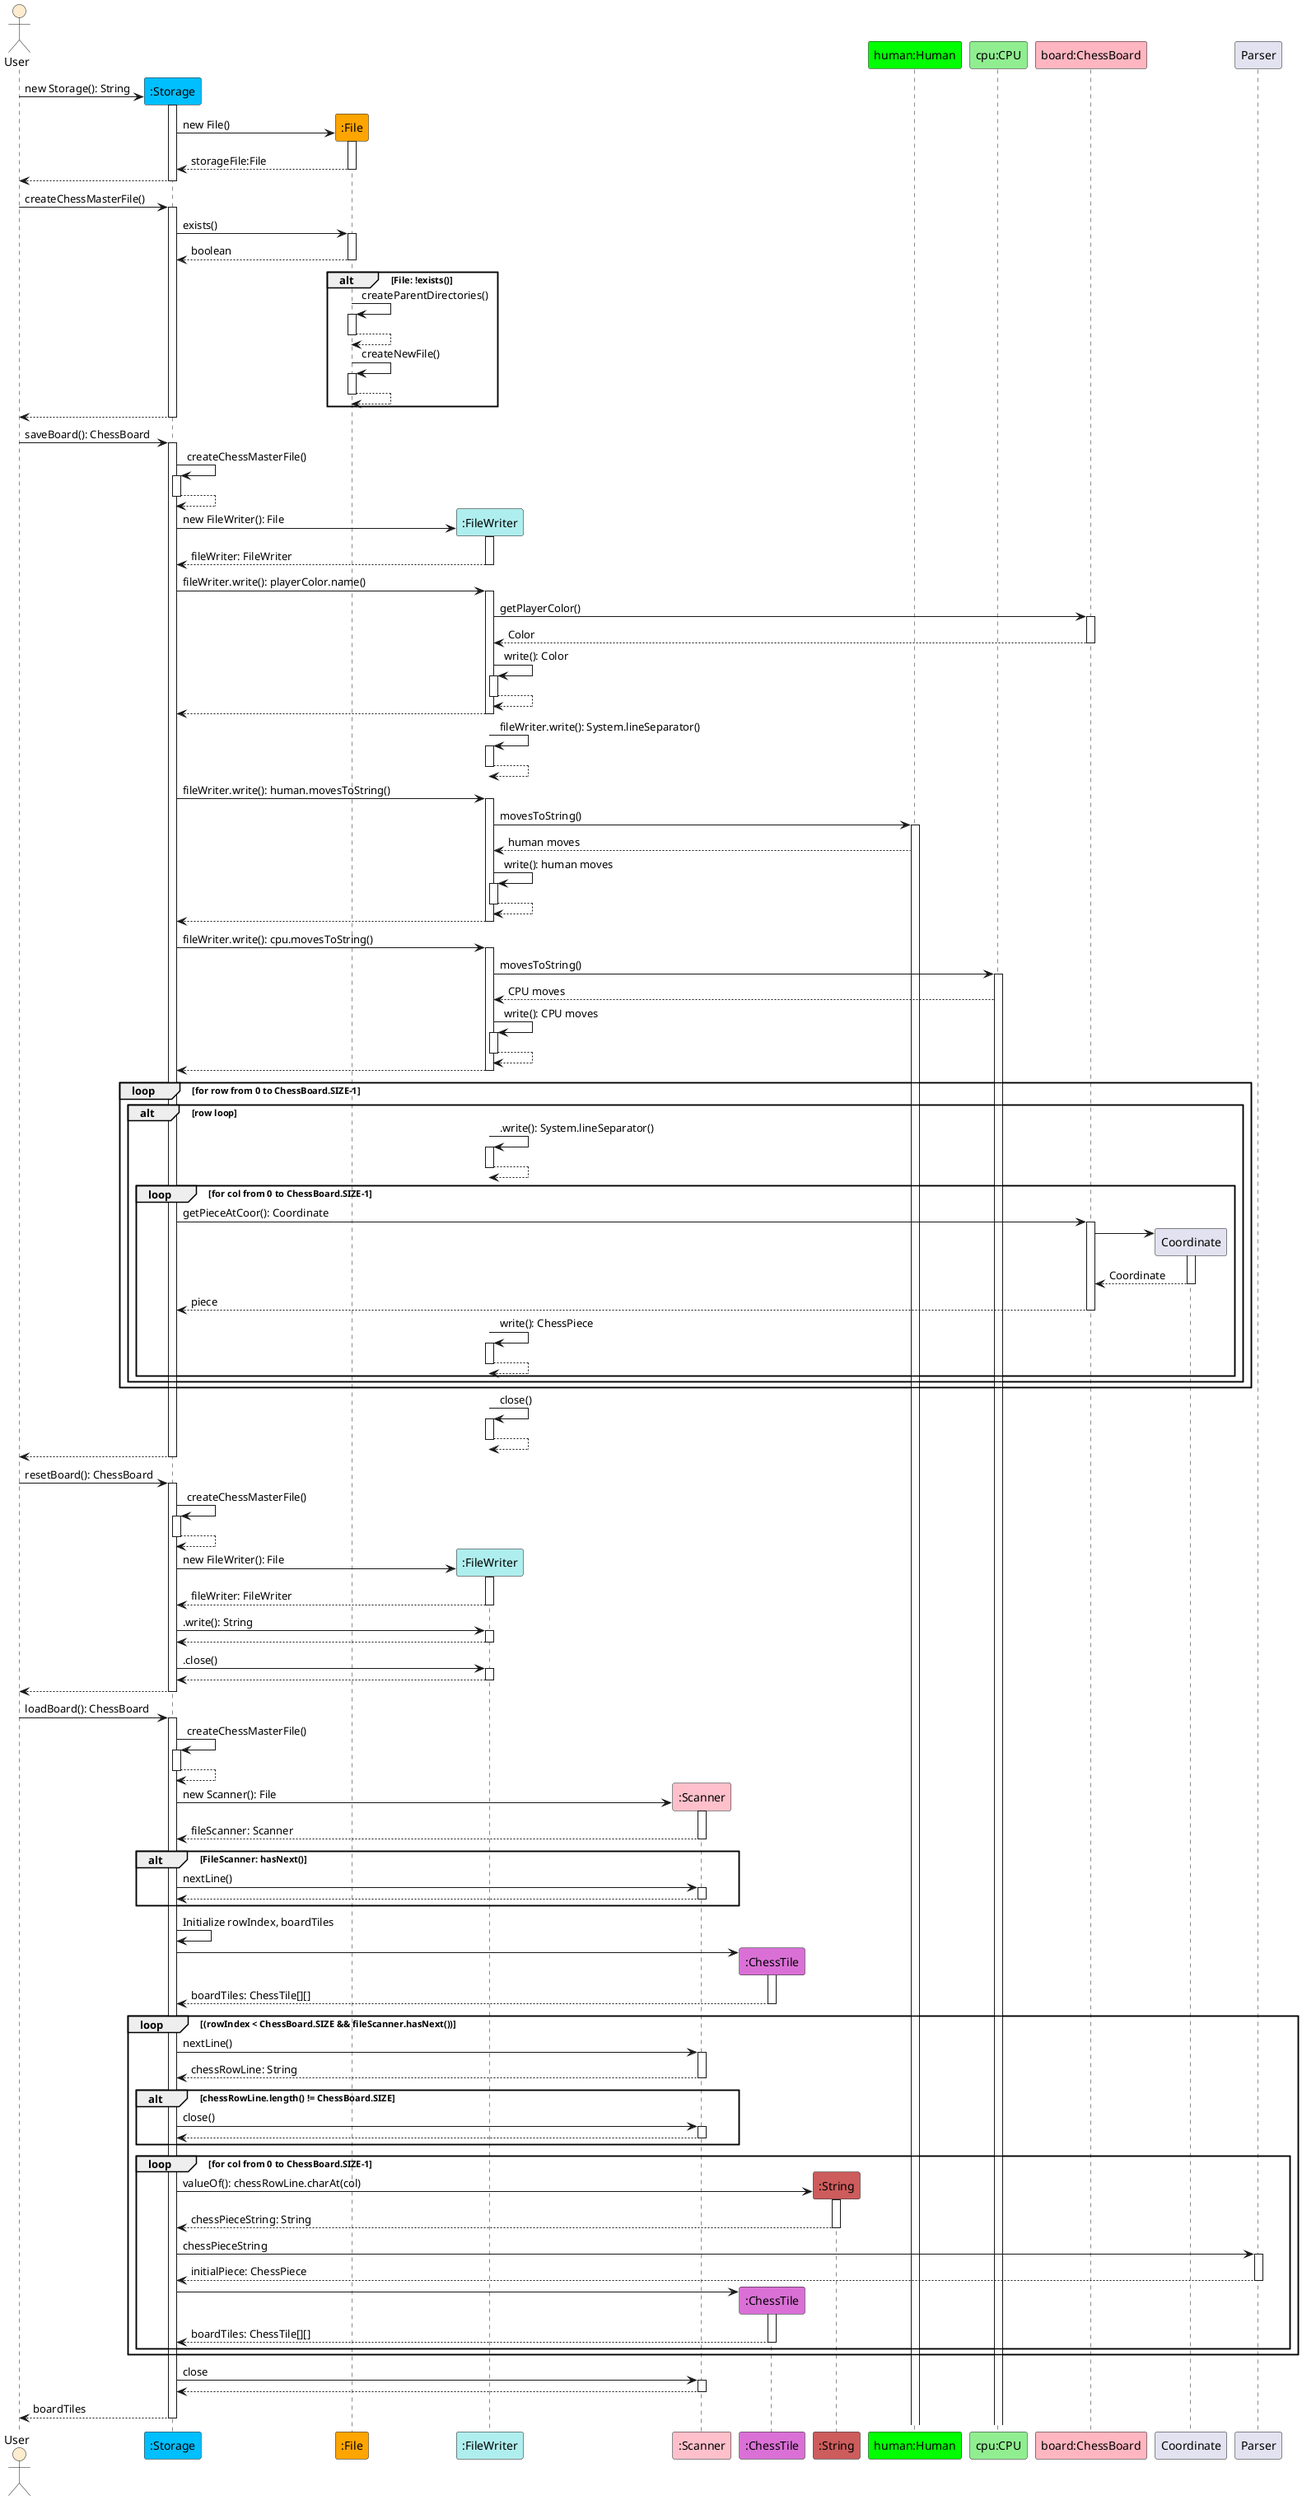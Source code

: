 @startuml

actor User #BlanchedAlmond
participant ":Storage" as Storage #DeepSkyBlue
participant ":File" as File #Orange
participant ":FileWriter" as FileWriter #PaleTurquoise
participant ":Scanner" as Scanner #Pink
participant ":ChessTile" as ChessTile #Orchid
participant ":String" as String #IndianRed
participant "human:Human" as Human #Lime
participant "cpu:CPU" as CPU #LightGreen
participant "board:ChessBoard" as ChessBoard  #LightPink


create Storage
User -> Storage++ : new Storage(): String
create File
Storage -> File++ : new File()
File --> Storage-- : storageFile:File
Storage --> User--


User -> Storage++ : createChessMasterFile()
Storage -> File++ : exists()
File --> Storage-- : boolean
alt File: !exists()
    File -> File++ : createParentDirectories()
    File --> File--
    File -> File++ : createNewFile()
    File --> File--
end
Storage --> User--


User -> Storage++ : saveBoard(): ChessBoard
Storage -> Storage++ : createChessMasterFile()
Storage --> Storage--
create FileWriter
Storage -> FileWriter++ : new FileWriter(): File
FileWriter --> Storage-- : fileWriter: FileWriter
Storage -> FileWriter++: fileWriter.write(): playerColor.name()
FileWriter -> ChessBoard++ : getPlayerColor()
ChessBoard --> FileWriter-- : Color
FileWriter -> FileWriter++ : write(): Color
FileWriter --> FileWriter--
FileWriter --> Storage--
FileWriter -> FileWriter++ : fileWriter.write(): System.lineSeparator()
FileWriter --> FileWriter--
Storage -> FileWriter++ : fileWriter.write(): human.movesToString()
FileWriter -> Human++ : movesToString()
Human --> FileWriter : human moves
FileWriter -> FileWriter++ : write(): human moves
FileWriter --> FileWriter--
FileWriter --> Storage--
Storage -> FileWriter++ : fileWriter.write(): cpu.movesToString()
FileWriter -> CPU++ : movesToString()
CPU --> FileWriter : CPU moves
FileWriter -> FileWriter++ : write(): CPU moves
FileWriter --> FileWriter--
FileWriter --> Storage--
loop for row from 0 to ChessBoard.SIZE-1
    alt row loop
        FileWriter -> FileWriter++ : .write(): System.lineSeparator()
        FileWriter --> FileWriter--
        loop for col from 0 to ChessBoard.SIZE-1
            Storage -> ChessBoard++ : getPieceAtCoor(): Coordinate
            create Coordinate
            ChessBoard -> Coordinate++
            Coordinate --> ChessBoard-- : Coordinate
            ChessBoard --> Storage--  : piece
            FileWriter -> FileWriter++ : write(): ChessPiece
            FileWriter --> FileWriter--
        end
    end
end
FileWriter -> FileWriter++ : close()
FileWriter --> FileWriter--
Storage --> User--


User -> Storage++ : resetBoard(): ChessBoard
Storage -> Storage++ : createChessMasterFile()
Storage --> Storage--
create FileWriter
Storage -> FileWriter++ : new FileWriter(): File
FileWriter --> Storage-- : fileWriter: FileWriter
Storage -> FileWriter++: .write(): String
FileWriter --> Storage--
Storage -> FileWriter++: .close()
FileWriter --> Storage--
Storage --> User--


User -> Storage++ : loadBoard(): ChessBoard
Storage -> Storage++ : createChessMasterFile()
Storage --> Storage--
create Scanner
Storage -> Scanner++ : new Scanner(): File
Scanner --> Storage-- : fileScanner: Scanner
alt FileScanner: hasNext()
    Storage -> Scanner++: nextLine()
    Scanner --> Storage --
end
Storage -> Storage: Initialize rowIndex, boardTiles

create ChessTile
Storage -> ChessTile++
ChessTile --> Storage-- : boardTiles: ChessTile[][]
loop (rowIndex < ChessBoard.SIZE && fileScanner.hasNext())
    Storage -> Scanner++ : nextLine()
    Scanner --> Storage-- : chessRowLine: String
    alt chessRowLine.length() != ChessBoard.SIZE
        Storage -> Scanner++: close()
        Scanner --> Storage--
    end alt
    loop for col from 0 to ChessBoard.SIZE-1
        create String
        Storage -> String++ : valueOf(): chessRowLine.charAt(col)
        String --> Storage-- : chessPieceString: String
        Storage -> Parser++ : chessPieceString
        Parser --> Storage -- : initialPiece: ChessPiece

        create ChessTile
        Storage -> ChessTile++
        ChessTile --> Storage-- : boardTiles: ChessTile[][]
    end loop
end
Storage -> Scanner++: close
Scanner --> Storage--
Storage --> User-- : boardTiles

@enduml